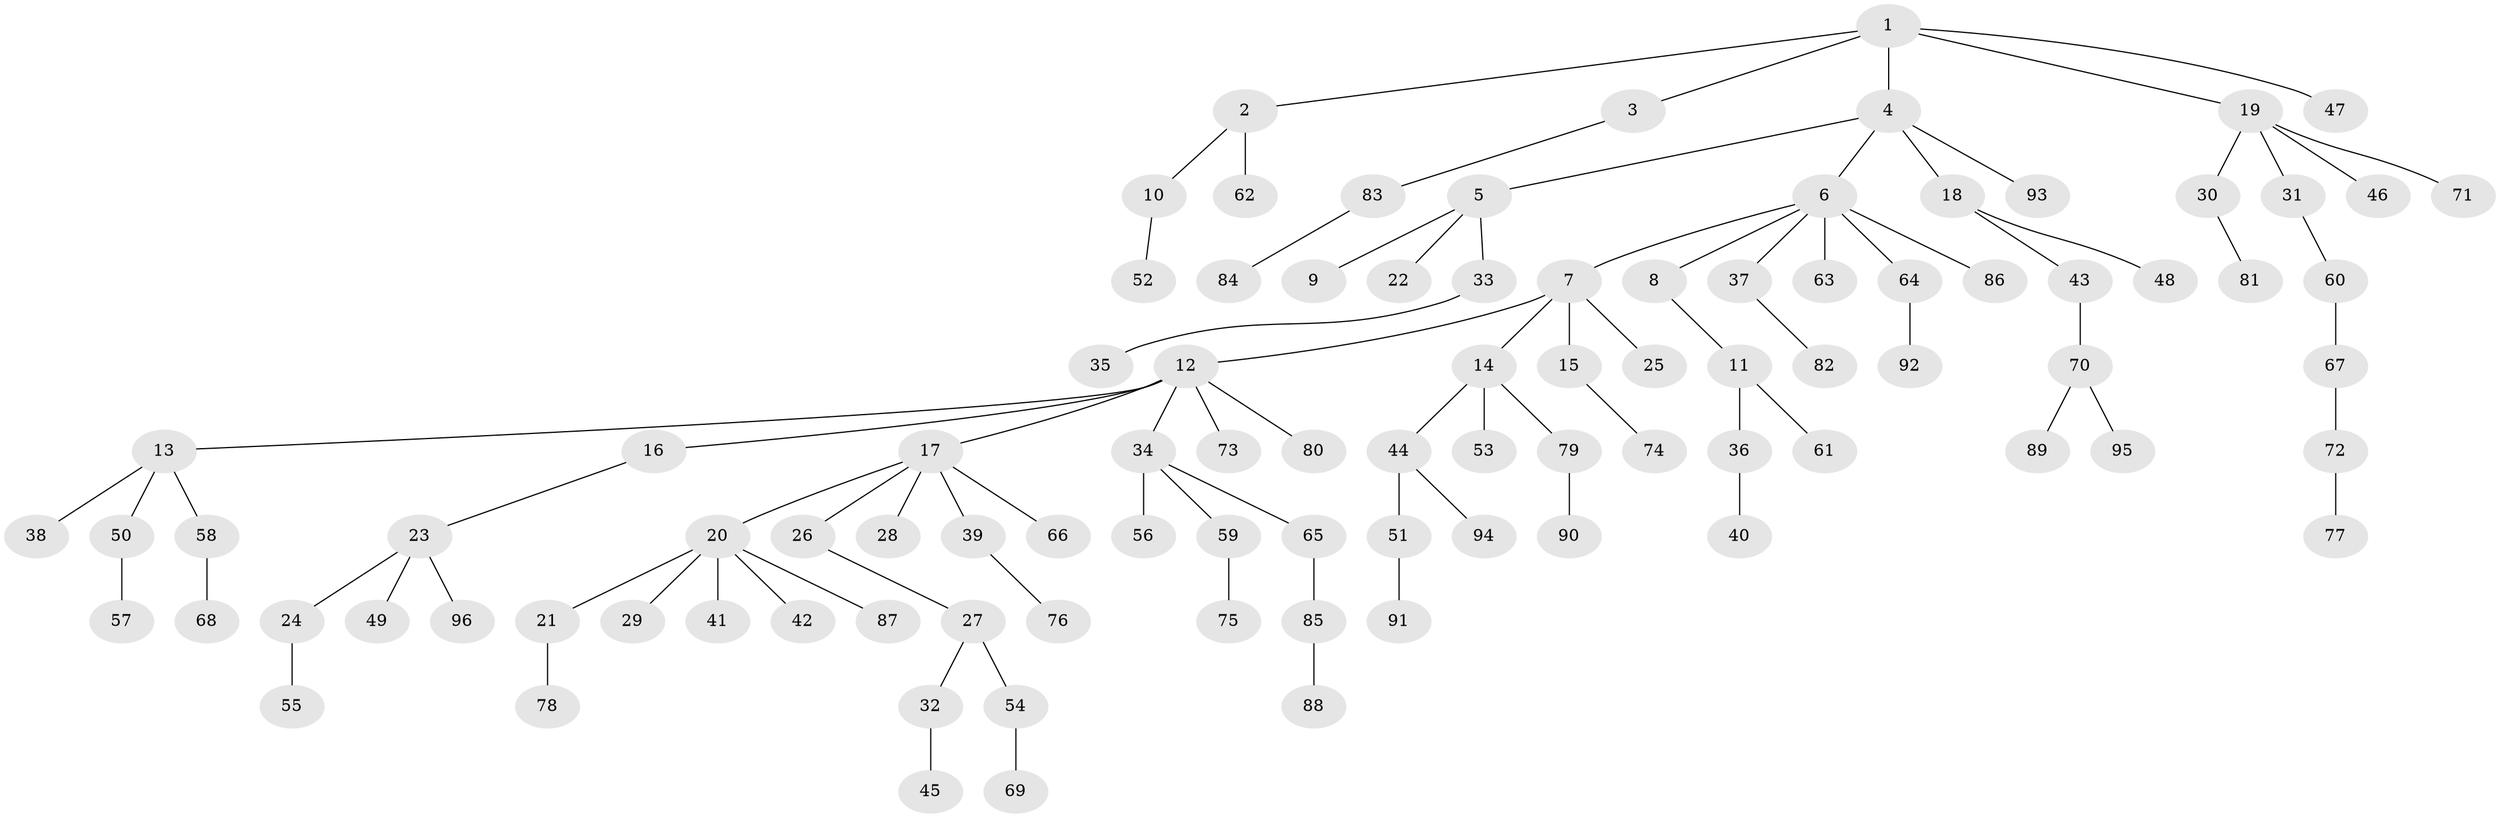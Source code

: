// Generated by graph-tools (version 1.1) at 2025/50/03/09/25 03:50:22]
// undirected, 96 vertices, 95 edges
graph export_dot {
graph [start="1"]
  node [color=gray90,style=filled];
  1;
  2;
  3;
  4;
  5;
  6;
  7;
  8;
  9;
  10;
  11;
  12;
  13;
  14;
  15;
  16;
  17;
  18;
  19;
  20;
  21;
  22;
  23;
  24;
  25;
  26;
  27;
  28;
  29;
  30;
  31;
  32;
  33;
  34;
  35;
  36;
  37;
  38;
  39;
  40;
  41;
  42;
  43;
  44;
  45;
  46;
  47;
  48;
  49;
  50;
  51;
  52;
  53;
  54;
  55;
  56;
  57;
  58;
  59;
  60;
  61;
  62;
  63;
  64;
  65;
  66;
  67;
  68;
  69;
  70;
  71;
  72;
  73;
  74;
  75;
  76;
  77;
  78;
  79;
  80;
  81;
  82;
  83;
  84;
  85;
  86;
  87;
  88;
  89;
  90;
  91;
  92;
  93;
  94;
  95;
  96;
  1 -- 2;
  1 -- 3;
  1 -- 4;
  1 -- 19;
  1 -- 47;
  2 -- 10;
  2 -- 62;
  3 -- 83;
  4 -- 5;
  4 -- 6;
  4 -- 18;
  4 -- 93;
  5 -- 9;
  5 -- 22;
  5 -- 33;
  6 -- 7;
  6 -- 8;
  6 -- 37;
  6 -- 63;
  6 -- 64;
  6 -- 86;
  7 -- 12;
  7 -- 14;
  7 -- 15;
  7 -- 25;
  8 -- 11;
  10 -- 52;
  11 -- 36;
  11 -- 61;
  12 -- 13;
  12 -- 16;
  12 -- 17;
  12 -- 34;
  12 -- 73;
  12 -- 80;
  13 -- 38;
  13 -- 50;
  13 -- 58;
  14 -- 44;
  14 -- 53;
  14 -- 79;
  15 -- 74;
  16 -- 23;
  17 -- 20;
  17 -- 26;
  17 -- 28;
  17 -- 39;
  17 -- 66;
  18 -- 43;
  18 -- 48;
  19 -- 30;
  19 -- 31;
  19 -- 46;
  19 -- 71;
  20 -- 21;
  20 -- 29;
  20 -- 41;
  20 -- 42;
  20 -- 87;
  21 -- 78;
  23 -- 24;
  23 -- 49;
  23 -- 96;
  24 -- 55;
  26 -- 27;
  27 -- 32;
  27 -- 54;
  30 -- 81;
  31 -- 60;
  32 -- 45;
  33 -- 35;
  34 -- 56;
  34 -- 59;
  34 -- 65;
  36 -- 40;
  37 -- 82;
  39 -- 76;
  43 -- 70;
  44 -- 51;
  44 -- 94;
  50 -- 57;
  51 -- 91;
  54 -- 69;
  58 -- 68;
  59 -- 75;
  60 -- 67;
  64 -- 92;
  65 -- 85;
  67 -- 72;
  70 -- 89;
  70 -- 95;
  72 -- 77;
  79 -- 90;
  83 -- 84;
  85 -- 88;
}

